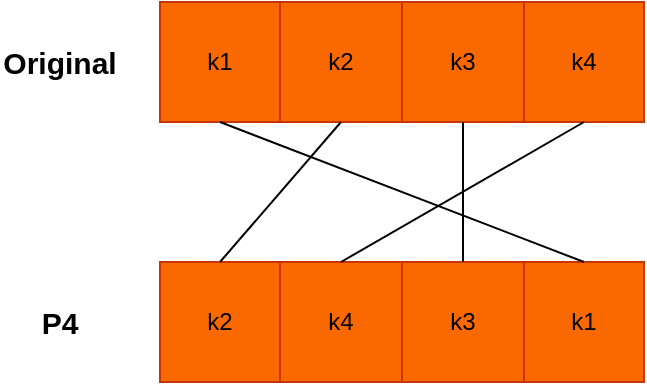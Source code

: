 <mxfile version="22.1.16" type="device">
  <diagram name="Stránka-1" id="YqRgB6bF7ps_heDAT-wN">
    <mxGraphModel dx="1434" dy="844" grid="1" gridSize="10" guides="1" tooltips="1" connect="1" arrows="1" fold="1" page="1" pageScale="1" pageWidth="827" pageHeight="1169" math="0" shadow="0">
      <root>
        <mxCell id="0" />
        <mxCell id="1" parent="0" />
        <mxCell id="3DRULBe8b-DT2g1qf9wI-1" value="" style="swimlane;startSize=0;" parent="1" vertex="1">
          <mxGeometry x="120" y="320" width="240" height="60" as="geometry">
            <mxRectangle x="310" y="330" width="50" height="40" as="alternateBounds" />
          </mxGeometry>
        </mxCell>
        <mxCell id="3DRULBe8b-DT2g1qf9wI-2" value="k1" style="rounded=0;whiteSpace=wrap;html=1;fillColor=#fa6800;fontColor=#000000;strokeColor=#C73500;" parent="3DRULBe8b-DT2g1qf9wI-1" vertex="1">
          <mxGeometry width="60" height="60" as="geometry" />
        </mxCell>
        <mxCell id="3DRULBe8b-DT2g1qf9wI-3" value="k2" style="rounded=0;whiteSpace=wrap;html=1;fillColor=#fa6800;fontColor=#000000;strokeColor=#C73500;" parent="3DRULBe8b-DT2g1qf9wI-1" vertex="1">
          <mxGeometry x="60" width="61" height="60" as="geometry" />
        </mxCell>
        <mxCell id="3DRULBe8b-DT2g1qf9wI-4" value="k3" style="rounded=0;whiteSpace=wrap;html=1;fillColor=#fa6800;fontColor=#000000;strokeColor=#C73500;" parent="3DRULBe8b-DT2g1qf9wI-1" vertex="1">
          <mxGeometry x="121" width="61" height="60" as="geometry" />
        </mxCell>
        <mxCell id="3DRULBe8b-DT2g1qf9wI-5" value="k4" style="rounded=0;whiteSpace=wrap;html=1;fillColor=#fa6800;fontColor=#000000;strokeColor=#C73500;" parent="3DRULBe8b-DT2g1qf9wI-1" vertex="1">
          <mxGeometry x="182" width="60" height="60" as="geometry" />
        </mxCell>
        <mxCell id="3DRULBe8b-DT2g1qf9wI-13" value="" style="swimlane;startSize=0;" parent="1" vertex="1">
          <mxGeometry x="120" y="450" width="240" height="60" as="geometry">
            <mxRectangle x="310" y="330" width="50" height="40" as="alternateBounds" />
          </mxGeometry>
        </mxCell>
        <mxCell id="3DRULBe8b-DT2g1qf9wI-14" value="k2" style="rounded=0;whiteSpace=wrap;html=1;fillColor=#fa6800;fontColor=#000000;strokeColor=#C73500;" parent="3DRULBe8b-DT2g1qf9wI-13" vertex="1">
          <mxGeometry width="60" height="60" as="geometry" />
        </mxCell>
        <mxCell id="3DRULBe8b-DT2g1qf9wI-15" value="k4" style="rounded=0;whiteSpace=wrap;html=1;fillColor=#fa6800;fontColor=#000000;strokeColor=#C73500;" parent="3DRULBe8b-DT2g1qf9wI-13" vertex="1">
          <mxGeometry x="60" width="61" height="60" as="geometry" />
        </mxCell>
        <mxCell id="3DRULBe8b-DT2g1qf9wI-16" value="k3" style="rounded=0;whiteSpace=wrap;html=1;fillColor=#fa6800;fontColor=#000000;strokeColor=#C73500;" parent="3DRULBe8b-DT2g1qf9wI-13" vertex="1">
          <mxGeometry x="121" width="61" height="60" as="geometry" />
        </mxCell>
        <mxCell id="3DRULBe8b-DT2g1qf9wI-17" value="k1" style="rounded=0;whiteSpace=wrap;html=1;fillColor=#fa6800;fontColor=#000000;strokeColor=#C73500;" parent="3DRULBe8b-DT2g1qf9wI-13" vertex="1">
          <mxGeometry x="182" width="60" height="60" as="geometry" />
        </mxCell>
        <mxCell id="3DRULBe8b-DT2g1qf9wI-24" value="&lt;font style=&quot;font-size: 15px;&quot;&gt;&lt;b&gt;P4&lt;/b&gt;&lt;/font&gt;" style="text;html=1;strokeColor=none;fillColor=none;align=center;verticalAlign=middle;whiteSpace=wrap;rounded=0;" parent="1" vertex="1">
          <mxGeometry x="40" y="465" width="60" height="30" as="geometry" />
        </mxCell>
        <mxCell id="3DRULBe8b-DT2g1qf9wI-25" value="&lt;font style=&quot;font-size: 15px;&quot;&gt;&lt;b&gt;Original&lt;/b&gt;&lt;/font&gt;" style="text;html=1;strokeColor=none;fillColor=none;align=center;verticalAlign=middle;whiteSpace=wrap;rounded=0;" parent="1" vertex="1">
          <mxGeometry x="40" y="335" width="60" height="30" as="geometry" />
        </mxCell>
        <mxCell id="K76wG6FOY4topmR0PgGp-1" style="rounded=0;orthogonalLoop=1;jettySize=auto;html=1;exitX=0.5;exitY=1;exitDx=0;exitDy=0;entryX=0.5;entryY=0;entryDx=0;entryDy=0;endArrow=none;endFill=0;" parent="1" source="3DRULBe8b-DT2g1qf9wI-5" target="3DRULBe8b-DT2g1qf9wI-15" edge="1">
          <mxGeometry relative="1" as="geometry" />
        </mxCell>
        <mxCell id="K76wG6FOY4topmR0PgGp-2" style="rounded=0;orthogonalLoop=1;jettySize=auto;html=1;exitX=0.5;exitY=1;exitDx=0;exitDy=0;entryX=0.5;entryY=0;entryDx=0;entryDy=0;endArrow=none;endFill=0;" parent="1" source="3DRULBe8b-DT2g1qf9wI-4" target="3DRULBe8b-DT2g1qf9wI-16" edge="1">
          <mxGeometry relative="1" as="geometry" />
        </mxCell>
        <mxCell id="K76wG6FOY4topmR0PgGp-3" style="rounded=0;orthogonalLoop=1;jettySize=auto;html=1;exitX=0.5;exitY=1;exitDx=0;exitDy=0;entryX=0.5;entryY=0;entryDx=0;entryDy=0;endArrow=none;endFill=0;" parent="1" source="3DRULBe8b-DT2g1qf9wI-3" target="3DRULBe8b-DT2g1qf9wI-14" edge="1">
          <mxGeometry relative="1" as="geometry" />
        </mxCell>
        <mxCell id="K76wG6FOY4topmR0PgGp-4" style="rounded=0;orthogonalLoop=1;jettySize=auto;html=1;exitX=0.5;exitY=1;exitDx=0;exitDy=0;entryX=0.5;entryY=0;entryDx=0;entryDy=0;endArrow=none;endFill=0;" parent="1" source="3DRULBe8b-DT2g1qf9wI-2" target="3DRULBe8b-DT2g1qf9wI-17" edge="1">
          <mxGeometry relative="1" as="geometry" />
        </mxCell>
      </root>
    </mxGraphModel>
  </diagram>
</mxfile>
